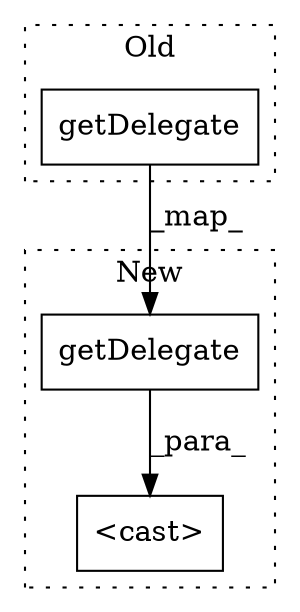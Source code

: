 digraph G {
subgraph cluster0 {
1 [label="getDelegate" a="32" s="18478" l="13" shape="box"];
label = "Old";
style="dotted";
}
subgraph cluster1 {
2 [label="getDelegate" a="32" s="18572" l="13" shape="box"];
3 [label="<cast>" a="11" s="18549" l="23" shape="box"];
label = "New";
style="dotted";
}
1 -> 2 [label="_map_"];
2 -> 3 [label="_para_"];
}